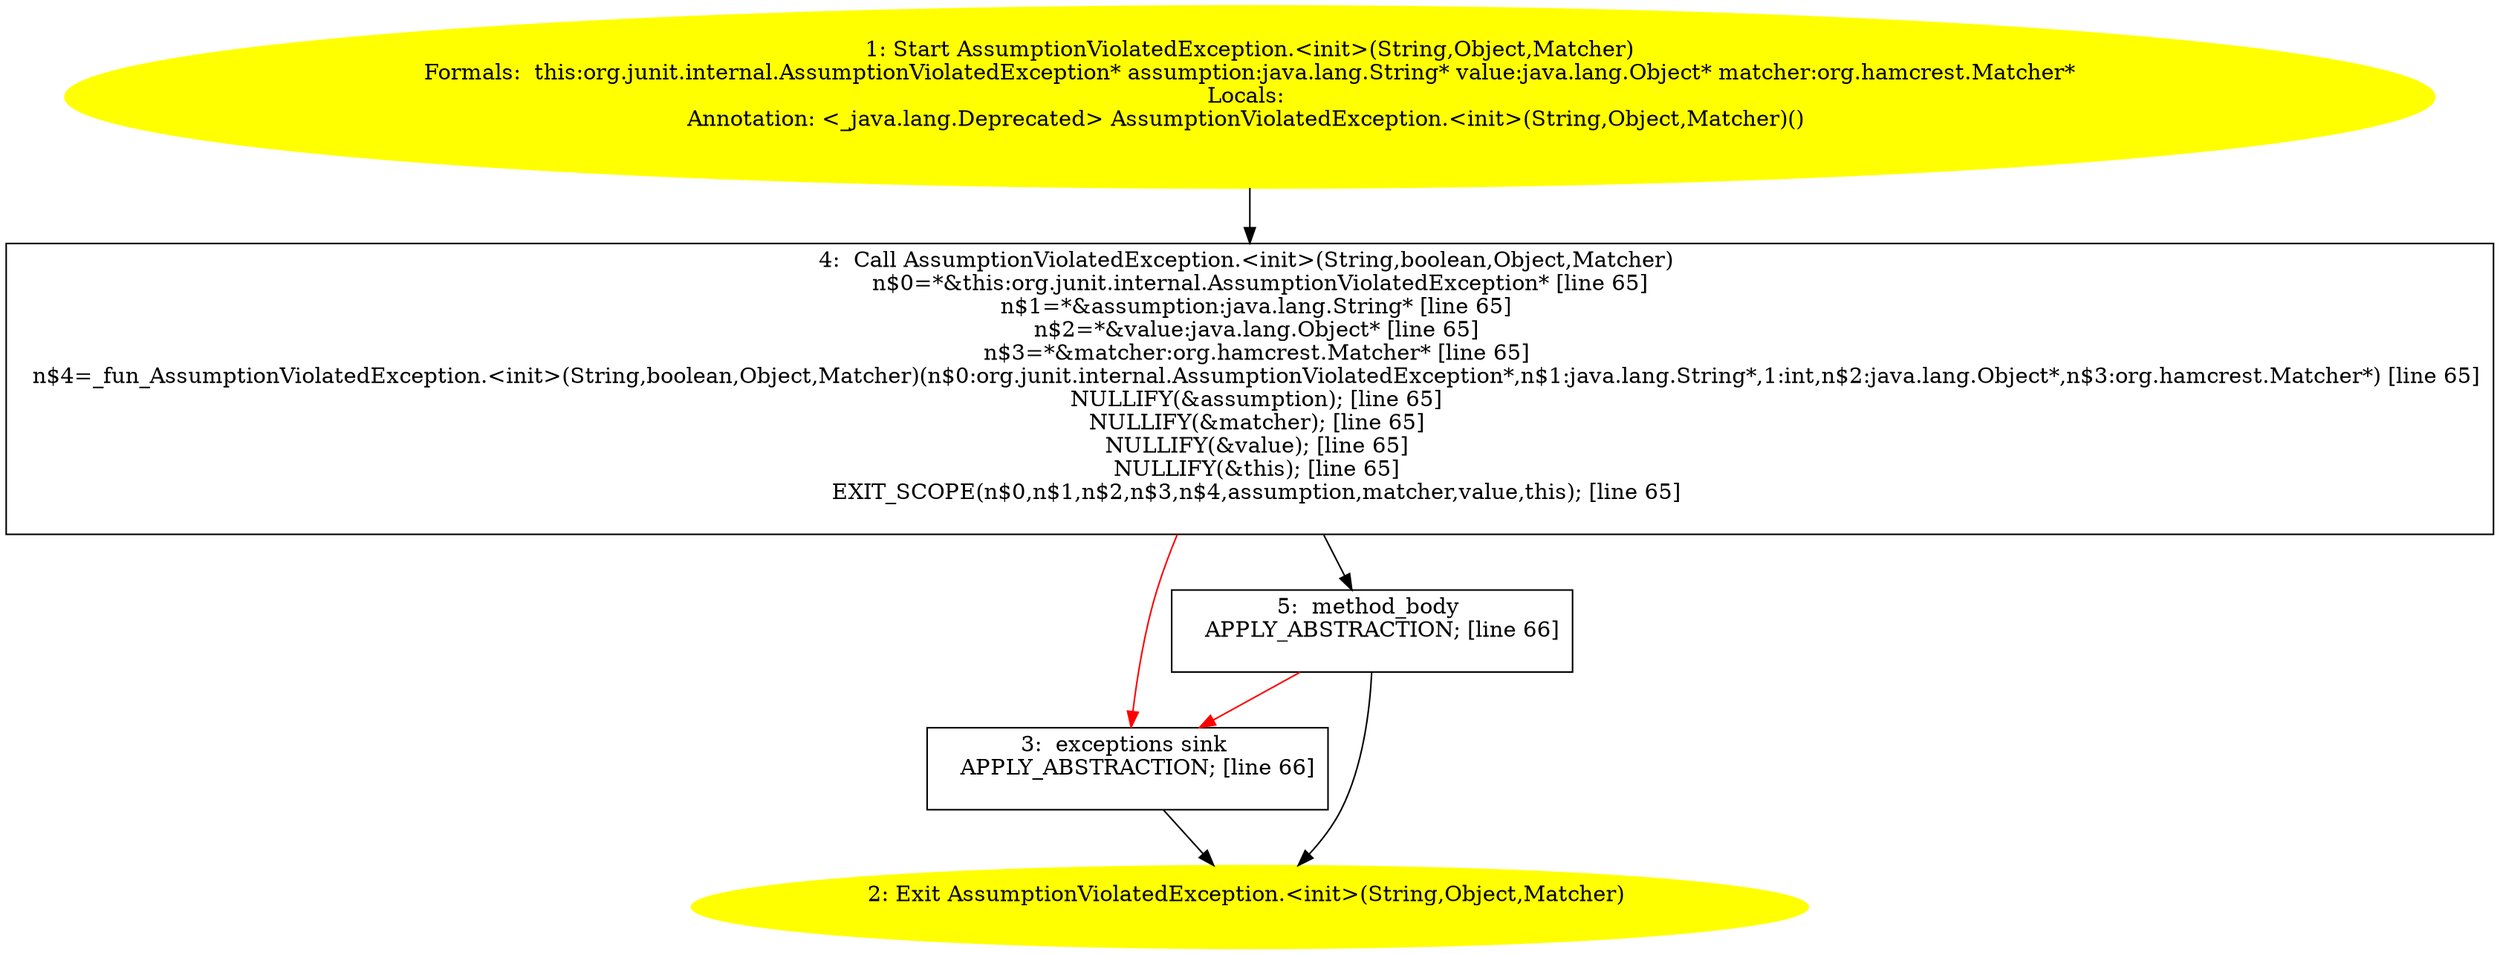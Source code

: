 /* @generated */
digraph cfg {
"org.junit.internal.AssumptionViolatedException.<init>(java.lang.String,java.lang.Object,org.hamcrest.5f9c196660bf19197835ff174e42a59b_1" [label="1: Start AssumptionViolatedException.<init>(String,Object,Matcher)\nFormals:  this:org.junit.internal.AssumptionViolatedException* assumption:java.lang.String* value:java.lang.Object* matcher:org.hamcrest.Matcher*\nLocals: \nAnnotation: <_java.lang.Deprecated> AssumptionViolatedException.<init>(String,Object,Matcher)() \n  " color=yellow style=filled]
	

	 "org.junit.internal.AssumptionViolatedException.<init>(java.lang.String,java.lang.Object,org.hamcrest.5f9c196660bf19197835ff174e42a59b_1" -> "org.junit.internal.AssumptionViolatedException.<init>(java.lang.String,java.lang.Object,org.hamcrest.5f9c196660bf19197835ff174e42a59b_4" ;
"org.junit.internal.AssumptionViolatedException.<init>(java.lang.String,java.lang.Object,org.hamcrest.5f9c196660bf19197835ff174e42a59b_2" [label="2: Exit AssumptionViolatedException.<init>(String,Object,Matcher) \n  " color=yellow style=filled]
	

"org.junit.internal.AssumptionViolatedException.<init>(java.lang.String,java.lang.Object,org.hamcrest.5f9c196660bf19197835ff174e42a59b_3" [label="3:  exceptions sink \n   APPLY_ABSTRACTION; [line 66]\n " shape="box"]
	

	 "org.junit.internal.AssumptionViolatedException.<init>(java.lang.String,java.lang.Object,org.hamcrest.5f9c196660bf19197835ff174e42a59b_3" -> "org.junit.internal.AssumptionViolatedException.<init>(java.lang.String,java.lang.Object,org.hamcrest.5f9c196660bf19197835ff174e42a59b_2" ;
"org.junit.internal.AssumptionViolatedException.<init>(java.lang.String,java.lang.Object,org.hamcrest.5f9c196660bf19197835ff174e42a59b_4" [label="4:  Call AssumptionViolatedException.<init>(String,boolean,Object,Matcher) \n   n$0=*&this:org.junit.internal.AssumptionViolatedException* [line 65]\n  n$1=*&assumption:java.lang.String* [line 65]\n  n$2=*&value:java.lang.Object* [line 65]\n  n$3=*&matcher:org.hamcrest.Matcher* [line 65]\n  n$4=_fun_AssumptionViolatedException.<init>(String,boolean,Object,Matcher)(n$0:org.junit.internal.AssumptionViolatedException*,n$1:java.lang.String*,1:int,n$2:java.lang.Object*,n$3:org.hamcrest.Matcher*) [line 65]\n  NULLIFY(&assumption); [line 65]\n  NULLIFY(&matcher); [line 65]\n  NULLIFY(&value); [line 65]\n  NULLIFY(&this); [line 65]\n  EXIT_SCOPE(n$0,n$1,n$2,n$3,n$4,assumption,matcher,value,this); [line 65]\n " shape="box"]
	

	 "org.junit.internal.AssumptionViolatedException.<init>(java.lang.String,java.lang.Object,org.hamcrest.5f9c196660bf19197835ff174e42a59b_4" -> "org.junit.internal.AssumptionViolatedException.<init>(java.lang.String,java.lang.Object,org.hamcrest.5f9c196660bf19197835ff174e42a59b_5" ;
	 "org.junit.internal.AssumptionViolatedException.<init>(java.lang.String,java.lang.Object,org.hamcrest.5f9c196660bf19197835ff174e42a59b_4" -> "org.junit.internal.AssumptionViolatedException.<init>(java.lang.String,java.lang.Object,org.hamcrest.5f9c196660bf19197835ff174e42a59b_3" [color="red" ];
"org.junit.internal.AssumptionViolatedException.<init>(java.lang.String,java.lang.Object,org.hamcrest.5f9c196660bf19197835ff174e42a59b_5" [label="5:  method_body \n   APPLY_ABSTRACTION; [line 66]\n " shape="box"]
	

	 "org.junit.internal.AssumptionViolatedException.<init>(java.lang.String,java.lang.Object,org.hamcrest.5f9c196660bf19197835ff174e42a59b_5" -> "org.junit.internal.AssumptionViolatedException.<init>(java.lang.String,java.lang.Object,org.hamcrest.5f9c196660bf19197835ff174e42a59b_2" ;
	 "org.junit.internal.AssumptionViolatedException.<init>(java.lang.String,java.lang.Object,org.hamcrest.5f9c196660bf19197835ff174e42a59b_5" -> "org.junit.internal.AssumptionViolatedException.<init>(java.lang.String,java.lang.Object,org.hamcrest.5f9c196660bf19197835ff174e42a59b_3" [color="red" ];
}

